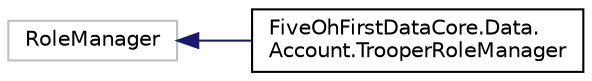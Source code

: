 digraph "Graphical Class Hierarchy"
{
 // LATEX_PDF_SIZE
  edge [fontname="Helvetica",fontsize="10",labelfontname="Helvetica",labelfontsize="10"];
  node [fontname="Helvetica",fontsize="10",shape=record];
  rankdir="LR";
  Node167 [label="RoleManager",height=0.2,width=0.4,color="grey75", fillcolor="white", style="filled",tooltip=" "];
  Node167 -> Node0 [dir="back",color="midnightblue",fontsize="10",style="solid",fontname="Helvetica"];
  Node0 [label="FiveOhFirstDataCore.Data.\lAccount.TrooperRoleManager",height=0.2,width=0.4,color="black", fillcolor="white", style="filled",URL="$class_five_oh_first_data_core_1_1_data_1_1_account_1_1_trooper_role_manager.html",tooltip=" "];
}
